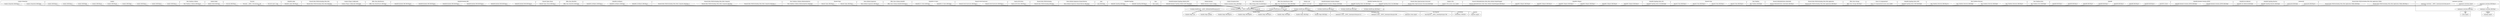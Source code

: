 digraph {
graph [overlap=false]
subgraph cluster_Catalyst_Dispatcher {
	label="Catalyst::Dispatcher";
	"Catalyst::Dispatcher::BEGIN@9";
	"Catalyst::Dispatcher::BEGIN@12";
}
subgraph cluster_Catalyst {
	label="Catalyst";
	"Catalyst::BEGIN@10";
	"Catalyst::BEGIN@13";
	"Catalyst::BEGIN@32";
	"Catalyst::BEGIN@15";
	"Catalyst::BEGIN@9";
	"Catalyst::BEGIN@16";
	"Catalyst::BEGIN@14";
	"Catalyst::BEGIN@8";
	"Catalyst::BEGIN@12";
}
subgraph cluster_Text_Tradition_Collation {
	label="Text::Tradition::Collation";
	"Text::Tradition::Collation::BEGIN@10";
}
subgraph cluster_KiokuX_Model {
	label="KiokuX::Model";
	"KiokuX::Model::BEGIN@7";
}
subgraph cluster_TryCatch {
	label="TryCatch";
	"TryCatch::__ANON__[TryCatch.pm:118]";
	"TryCatch::BEGIN@11";
	"TryCatch::inject_scope";
}
subgraph cluster_KiokuDB_Linker {
	label="KiokuDB::Linker";
	"KiokuDB::Linker::BEGIN@18";
}
subgraph cluster_MooseX_Role_WithOverloading_Meta_Role {
	label="MooseX::Role::WithOverloading::Meta::Role";
	"MooseX::Role::WithOverloading::Meta::Role::BEGIN@1";
}
subgraph cluster_Catalyst_Plugin_ConfigLoader {
	label="Catalyst::Plugin::ConfigLoader";
	"Catalyst::Plugin::ConfigLoader::BEGIN@8";
}
subgraph cluster_DBIx_Class_ResultSource {
	label="DBIx::Class::ResultSource";
	"DBIx::Class::ResultSource::BEGIN@7";
}
subgraph cluster_KiokuDB_Backend_DBI {
	label="KiokuDB::Backend::DBI";
	"KiokuDB::Backend::DBI::BEGIN@30";
	"KiokuDB::Backend::DBI::BEGIN@21";
	"KiokuDB::Backend::DBI::BEGIN@26";
	"KiokuDB::Backend::DBI::BEGIN@28";
	"KiokuDB::Backend::DBI::BEGIN@29";
	"KiokuDB::Backend::DBI::BEGIN@31";
}
subgraph cluster_MooseX_Types_Moose {
	label="MooseX::Types::Moose";
	"MooseX::Types::Moose::BEGIN@11";
}
subgraph cluster_Variable_Magic {
	label="Variable::Magic";
	"Variable::Magic::BEGIN@5";
	"Variable::Magic::BEGIN@3";
	"Variable::Magic::BEGIN@6";
	"Variable::Magic::BEGIN@19";
	"Variable::Magic::BEGIN@605";
	"Variable::Magic::BEGIN@203";
	"Variable::Magic::cast";
	"Variable::Magic::getdata";
}
subgraph cluster_DBIx_Class_ResultSet {
	label="DBIx::Class::ResultSet";
	"DBIx::Class::ResultSet::BEGIN@8";
}
subgraph cluster_KiokuDB_LiveObjects {
	label="KiokuDB::LiveObjects";
	"KiokuDB::LiveObjects::BEGIN@14";
	"KiokuDB::LiveObjects::BEGIN@13";
	"KiokuDB::LiveObjects::BEGIN@7";
}
subgraph cluster_MooseX_Role_WithOverloading_Meta_Role_Composite {
	label="MooseX::Role::WithOverloading::Meta::Role::Composite";
	"MooseX::Role::WithOverloading::Meta::Role::Composite::BEGIN@1.5";
	"MooseX::Role::WithOverloading::Meta::Role::Composite::BEGIN@1.3";
	"MooseX::Role::WithOverloading::Meta::Role::Composite::BEGIN@1";
}
subgraph cluster_UNIVERSAL {
	label="UNIVERSAL";
	"UNIVERSAL::VERSION";
}
subgraph cluster_Text_Tradition_Collation_RelationshipStore {
	label="Text::Tradition::Collation::RelationshipStore";
	"Text::Tradition::Collation::RelationshipStore::BEGIN@7";
}
subgraph cluster_namespace_clean {
	label="namespace::clean";
	"namespace::clean::__ANON__[namespace/clean.pm:311]";
	"namespace::clean::import";
	"namespace::clean::__ANON__[namespace/clean.pm:338]";
}
subgraph cluster_MooseX_Types {
	label="MooseX::Types";
	"MooseX::Types::BEGIN@11";
	"MooseX::Types::BEGIN@14";
}
subgraph cluster_Parse_Method_Signatures {
	label="Parse::Method::Signatures";
	"Parse::Method::Signatures::BEGIN@10";
}
subgraph cluster_warnings {
	label="warnings";
	"warnings::import";
}
subgraph cluster_DBIx_Class_Schema_KiokuDB {
	label="DBIx::Class::Schema::KiokuDB";
	"DBIx::Class::Schema::KiokuDB::BEGIN@14";
}
subgraph cluster_KiokuDB_GC_Naive {
	label="KiokuDB::GC::Naive";
	"KiokuDB::GC::Naive::BEGIN@6";
	"KiokuDB::GC::Naive::BEGIN@7";
}
subgraph cluster_MooseX_StrictConstructor {
	label="MooseX::StrictConstructor";
	"MooseX::StrictConstructor::BEGIN@14";
	"MooseX::StrictConstructor::BEGIN@13";
}
subgraph cluster_Search_GIN_Driver {
	label="Search::GIN::Driver";
	"Search::GIN::Driver::BEGIN@11";
}
subgraph cluster_MooseX_Role_WithOverloading {
	label="MooseX::Role::WithOverloading";
	"MooseX::Role::WithOverloading::BEGIN@1";
}
subgraph cluster_Parse_Method_Signatures_ParamCollection {
	label="Parse::Method::Signatures::ParamCollection";
	"Parse::Method::Signatures::ParamCollection::BEGIN@5";
}
subgraph cluster_main {
	label="main";
	"main::BEGIN@9";
}
subgraph cluster_KiokuDB_TypeMap {
	label="KiokuDB::TypeMap";
	"KiokuDB::TypeMap::BEGIN@10";
	"KiokuDB::TypeMap::BEGIN@9";
}
subgraph cluster_base {
	label="base";
	"base::import";
}
subgraph cluster_KiokuDB_Backend_TypeMap_Default_JSON {
	label="KiokuDB::Backend::TypeMap::Default::JSON";
	"KiokuDB::Backend::TypeMap::Default::JSON::BEGIN@6";
}
subgraph cluster_Module_Runtime {
	label="Module::Runtime";
	"Module::Runtime::require_module";
}
subgraph cluster_Catalyst_Exception_Basic {
	label="Catalyst::Exception::Basic";
	"Catalyst::Exception::Basic::BEGIN@3";
}
subgraph cluster_Exporter {
	label="Exporter";
	"Exporter::import";
}
subgraph cluster_Data_Stream_Bulk_Util {
	label="Data::Stream::Bulk::Util";
	"Data::Stream::Bulk::Util::BEGIN@14";
}
subgraph cluster_DBIx_Class_ResultSource_Table {
	label="DBIx::Class::ResultSource::Table";
	"DBIx::Class::ResultSource::Table::BEGIN@6";
}
subgraph cluster_Module_Load {
	label="Module::Load";
	"Module::Load::load";
}
subgraph cluster_KiokuDB_Backend_Serialize_Delegate {
	label="KiokuDB::Backend::Serialize::Delegate";
	"KiokuDB::Backend::Serialize::Delegate::BEGIN@6";
}
subgraph cluster_KiokuDB_TypeMap_Entry_Set {
	label="KiokuDB::TypeMap::Entry::Set";
	"KiokuDB::TypeMap::Entry::Set::BEGIN@8";
	"KiokuDB::TypeMap::Entry::Set::BEGIN@9";
}
subgraph cluster_MooseX_Meta_TypeConstraint_Structured {
	label="MooseX::Meta::TypeConstraint::Structured";
	"MooseX::Meta::TypeConstraint::Structured::BEGIN@6";
}
subgraph cluster_Catalyst_Utils {
	label="Catalyst::Utils";
	"Catalyst::Utils::ensure_class_loaded";
}
subgraph cluster_MooseX_MethodAttributes_Role_Meta_Method_MaybeWrapped {
	label="MooseX::MethodAttributes::Role::Meta::Method::MaybeWrapped";
	"MooseX::MethodAttributes::Role::Meta::Method::MaybeWrapped::BEGIN@12";
}
subgraph cluster_KiokuDB_Collapser {
	label="KiokuDB::Collapser";
	"KiokuDB::Collapser::BEGIN@17";
	"KiokuDB::Collapser::BEGIN@15";
	"KiokuDB::Collapser::BEGIN@14";
	"KiokuDB::Collapser::BEGIN@20";
	"KiokuDB::Collapser::BEGIN@16";
	"KiokuDB::Collapser::BEGIN@18";
}
subgraph cluster_KiokuDB_TypeMap_Entry_Std {
	label="KiokuDB::TypeMap::Entry::Std";
	"KiokuDB::TypeMap::Entry::Std::BEGIN@6";
}
subgraph cluster_MooseX_Clone {
	label="MooseX::Clone";
	"MooseX::Clone::BEGIN@13";
	"MooseX::Clone::BEGIN@12";
	"MooseX::Clone::BEGIN@10";
	"MooseX::Clone::BEGIN@11";
}
subgraph cluster_Text_Tradition {
	label="Text::Tradition";
	"Text::Tradition::BEGIN@8";
}
subgraph cluster_MooseX_MethodAttributes_Inheritable {
	label="MooseX::MethodAttributes::Inheritable";
	"MooseX::MethodAttributes::Inheritable::BEGIN@12";
}
subgraph cluster_MooseX_Role_WithOverloading_Meta_Role_Application {
	label="MooseX::Role::WithOverloading::Meta::Role::Application";
	"MooseX::Role::WithOverloading::Meta::Role::Application::BEGIN@12";
}
subgraph cluster_DBIx_Class_Storage {
	label="DBIx::Class::Storage";
	"DBIx::Class::Storage::BEGIN@17";
}
subgraph cluster_Class_C3_Componentised {
	label="Class::C3::Componentised";
	"Class::C3::Componentised::ensure_class_loaded";
}
subgraph cluster_KiokuDB_TypeMap_Entry_MOP {
	label="KiokuDB::TypeMap::Entry::MOP";
	"KiokuDB::TypeMap::Entry::MOP::BEGIN@9";
}
subgraph cluster_Text_Tradition_Directory {
	label="Text::Tradition::Directory";
	"Text::Tradition::Directory::BEGIN@8";
	"Text::Tradition::Directory::BEGIN@154";
	"Text::Tradition::Directory::BEGIN@10";
	"Text::Tradition::Directory::BEGIN@9";
}
subgraph cluster_Text_Tradition_Error {
	label="Text::Tradition::Error";
	"Text::Tradition::Error::BEGIN@9";
}
subgraph cluster_KiokuDB {
	label="KiokuDB";
	"KiokuDB::BEGIN@13";
	"KiokuDB::BEGIN@11";
	"KiokuDB::connect";
	"KiokuDB::BEGIN@16";
	"KiokuDB::BEGIN@10";
	"KiokuDB::BEGIN@12";
	"KiokuDB::BEGIN@17";
	"KiokuDB::BEGIN@15";
}
subgraph cluster_KiokuDB_Backend_Serialize_JSPON {
	label="KiokuDB::Backend::Serialize::JSPON";
	"KiokuDB::Backend::Serialize::JSPON::BEGIN@6";
	"KiokuDB::Backend::Serialize::JSPON::BEGIN@7";
}
subgraph cluster_namespace_autoclean {
	label="namespace::autoclean";
	"namespace::autoclean::BEGIN@1";
	"namespace::autoclean::BEGIN@14";
	"namespace::autoclean::__ANON__[namespace/autoclean.pm:57]";
	"namespace::autoclean::BEGIN@2";
	"namespace::autoclean::import";
}
subgraph cluster_B_Hooks_EndOfScope {
	label="B::Hooks::EndOfScope";
	"B::Hooks::EndOfScope::BEGIN@16";
	"B::Hooks::EndOfScope::BEGIN@13";
	"B::Hooks::EndOfScope::__ANON__[B/Hooks/EndOfScope.pm:25]";
	"B::Hooks::EndOfScope::__ANON__[B/Hooks/EndOfScope.pm:26]";
	"B::Hooks::EndOfScope::BEGIN@5";
	"B::Hooks::EndOfScope::on_scope_end";
	"B::Hooks::EndOfScope::BEGIN@14";
}
subgraph cluster_KiokuDB_Set_Deferred {
	label="KiokuDB::Set::Deferred";
	"KiokuDB::Set::Deferred::BEGIN@8";
}
subgraph cluster_KiokuDB_TypeMap_Resolver {
	label="KiokuDB::TypeMap::Resolver";
	"KiokuDB::TypeMap::Resolver::BEGIN@9";
}
subgraph cluster_Sub_Exporter {
	label="Sub::Exporter";
	"Sub::Exporter::__ANON__[Sub/Exporter.pm:756]";
}
subgraph cluster_strict {
	label="strict";
	"strict::import";
}
subgraph cluster_stemmaweb {
	label="stemmaweb";
	"stemmaweb::BEGIN@19";
	"stemmaweb::BEGIN@3";
}
subgraph cluster_MooseX_Role_WithOverloading_Meta_Role_Application_ToRole {
	label="MooseX::Role::WithOverloading::Meta::Role::Application::ToRole";
	"MooseX::Role::WithOverloading::Meta::Role::Application::ToRole::BEGIN@1.4";
	"MooseX::Role::WithOverloading::Meta::Role::Application::ToRole::BEGIN@1";
}
"namespace::autoclean::BEGIN@14" -> "B::Hooks::EndOfScope::BEGIN@13";
"B::Hooks::EndOfScope::__ANON__[B/Hooks/EndOfScope.pm:26]" -> "namespace::clean::__ANON__[namespace/clean.pm:311]";
"B::Hooks::EndOfScope::on_scope_end" -> "Variable::Magic::cast";
"B::Hooks::EndOfScope::BEGIN@14" -> "Variable::Magic::BEGIN@203";
"namespace::autoclean::BEGIN@14" -> "namespace::autoclean::BEGIN@2";
"B::Hooks::EndOfScope::on_scope_end" -> "Variable::Magic::getdata";
"B::Hooks::EndOfScope::BEGIN@14" -> "Variable::Magic::BEGIN@6";
"B::Hooks::EndOfScope::BEGIN@14" -> "Variable::Magic::BEGIN@19";
"B::Hooks::EndOfScope::BEGIN@16" -> "Sub::Exporter::__ANON__[Sub/Exporter.pm:756]";
"namespace::autoclean::BEGIN@14" -> "B::Hooks::EndOfScope::BEGIN@16";
"namespace::autoclean::BEGIN@1" -> "strict::import";
"Catalyst::Utils::ensure_class_loaded" -> "B::Hooks::EndOfScope::__ANON__[B/Hooks/EndOfScope.pm:26]";
"Catalyst::Plugin::ConfigLoader::BEGIN@8" -> "B::Hooks::EndOfScope::__ANON__[B/Hooks/EndOfScope.pm:26]";
"MooseX::Meta::TypeConstraint::Structured::BEGIN@6" -> "B::Hooks::EndOfScope::__ANON__[B/Hooks/EndOfScope.pm:26]";
"stemmaweb::BEGIN@19" -> "B::Hooks::EndOfScope::__ANON__[B/Hooks/EndOfScope.pm:26]";
"Catalyst::BEGIN@12" -> "B::Hooks::EndOfScope::__ANON__[B/Hooks/EndOfScope.pm:26]";
"Text::Tradition::Error::BEGIN@9" -> "B::Hooks::EndOfScope::__ANON__[B/Hooks/EndOfScope.pm:26]";
"Text::Tradition::Directory::BEGIN@8" -> "B::Hooks::EndOfScope::__ANON__[B/Hooks/EndOfScope.pm:26]";
"MooseX::Role::WithOverloading::Meta::Role::Composite::BEGIN@1.5" -> "B::Hooks::EndOfScope::__ANON__[B/Hooks/EndOfScope.pm:26]";
"Catalyst::BEGIN@15" -> "B::Hooks::EndOfScope::__ANON__[B/Hooks/EndOfScope.pm:26]";
"KiokuDB::BEGIN@10" -> "B::Hooks::EndOfScope::__ANON__[B/Hooks/EndOfScope.pm:26]";
"MooseX::Clone::BEGIN@12" -> "B::Hooks::EndOfScope::__ANON__[B/Hooks/EndOfScope.pm:26]";
"Text::Tradition::BEGIN@8" -> "B::Hooks::EndOfScope::__ANON__[B/Hooks/EndOfScope.pm:26]";
"KiokuX::Model::BEGIN@7" -> "B::Hooks::EndOfScope::__ANON__[B/Hooks/EndOfScope.pm:26]";
"DBIx::Class::ResultSource::BEGIN@7" -> "B::Hooks::EndOfScope::__ANON__[B/Hooks/EndOfScope.pm:26]";
"DBIx::Class::Storage::BEGIN@17" -> "B::Hooks::EndOfScope::__ANON__[B/Hooks/EndOfScope.pm:26]";
"KiokuDB::Backend::TypeMap::Default::JSON::BEGIN@6" -> "B::Hooks::EndOfScope::__ANON__[B/Hooks/EndOfScope.pm:26]";
"KiokuDB::Collapser::BEGIN@20" -> "B::Hooks::EndOfScope::__ANON__[B/Hooks/EndOfScope.pm:26]";
"Catalyst::BEGIN@32" -> "B::Hooks::EndOfScope::__ANON__[B/Hooks/EndOfScope.pm:26]";
"Module::Runtime::require_module" -> "B::Hooks::EndOfScope::__ANON__[B/Hooks/EndOfScope.pm:26]";
"MooseX::Role::WithOverloading::Meta::Role::Composite::BEGIN@1" -> "B::Hooks::EndOfScope::__ANON__[B/Hooks/EndOfScope.pm:26]";
"MooseX::StrictConstructor::BEGIN@13" -> "B::Hooks::EndOfScope::__ANON__[B/Hooks/EndOfScope.pm:26]";
"KiokuDB::GC::Naive::BEGIN@7" -> "B::Hooks::EndOfScope::__ANON__[B/Hooks/EndOfScope.pm:26]";
"base::import" -> "B::Hooks::EndOfScope::__ANON__[B/Hooks/EndOfScope.pm:26]";
"KiokuDB::Backend::DBI::BEGIN@26" -> "B::Hooks::EndOfScope::__ANON__[B/Hooks/EndOfScope.pm:26]";
"DBIx::Class::ResultSet::BEGIN@8" -> "B::Hooks::EndOfScope::__ANON__[B/Hooks/EndOfScope.pm:26]";
"MooseX::Role::WithOverloading::Meta::Role::Composite::BEGIN@1.3" -> "B::Hooks::EndOfScope::__ANON__[B/Hooks/EndOfScope.pm:26]";
"KiokuDB::LiveObjects::BEGIN@7" -> "B::Hooks::EndOfScope::__ANON__[B/Hooks/EndOfScope.pm:26]";
"KiokuDB::BEGIN@16" -> "B::Hooks::EndOfScope::__ANON__[B/Hooks/EndOfScope.pm:26]";
"KiokuDB::Linker::BEGIN@18" -> "B::Hooks::EndOfScope::__ANON__[B/Hooks/EndOfScope.pm:26]";
"KiokuDB::Backend::DBI::BEGIN@28" -> "B::Hooks::EndOfScope::__ANON__[B/Hooks/EndOfScope.pm:26]";
"KiokuDB::TypeMap::Entry::Std::BEGIN@6" -> "B::Hooks::EndOfScope::__ANON__[B/Hooks/EndOfScope.pm:26]";
"MooseX::Types::BEGIN@14" -> "B::Hooks::EndOfScope::__ANON__[B/Hooks/EndOfScope.pm:26]";
"DBIx::Class::Schema::KiokuDB::BEGIN@14" -> "B::Hooks::EndOfScope::__ANON__[B/Hooks/EndOfScope.pm:26]";
"Module::Load::load" -> "B::Hooks::EndOfScope::__ANON__[B/Hooks/EndOfScope.pm:26]";
"Data::Stream::Bulk::Util::BEGIN@14" -> "B::Hooks::EndOfScope::__ANON__[B/Hooks/EndOfScope.pm:26]";
"MooseX::Clone::BEGIN@11" -> "B::Hooks::EndOfScope::__ANON__[B/Hooks/EndOfScope.pm:26]";
"Text::Tradition::Directory::BEGIN@10" -> "B::Hooks::EndOfScope::__ANON__[B/Hooks/EndOfScope.pm:26]";
"Text::Tradition::Collation::BEGIN@10" -> "B::Hooks::EndOfScope::__ANON__[B/Hooks/EndOfScope.pm:26]";
"KiokuDB::Backend::DBI::BEGIN@29" -> "B::Hooks::EndOfScope::__ANON__[B/Hooks/EndOfScope.pm:26]";
"MooseX::MethodAttributes::Inheritable::BEGIN@12" -> "B::Hooks::EndOfScope::__ANON__[B/Hooks/EndOfScope.pm:26]";
"KiokuDB::LiveObjects::BEGIN@14" -> "B::Hooks::EndOfScope::__ANON__[B/Hooks/EndOfScope.pm:26]";
"Catalyst::BEGIN@10" -> "B::Hooks::EndOfScope::__ANON__[B/Hooks/EndOfScope.pm:26]";
"KiokuDB::BEGIN@17" -> "B::Hooks::EndOfScope::__ANON__[B/Hooks/EndOfScope.pm:26]";
"KiokuDB::BEGIN@12" -> "B::Hooks::EndOfScope::__ANON__[B/Hooks/EndOfScope.pm:26]";
"Catalyst::BEGIN@9" -> "B::Hooks::EndOfScope::__ANON__[B/Hooks/EndOfScope.pm:26]";
"MooseX::Clone::BEGIN@10" -> "B::Hooks::EndOfScope::__ANON__[B/Hooks/EndOfScope.pm:26]";
"DBIx::Class::ResultSource::Table::BEGIN@6" -> "B::Hooks::EndOfScope::__ANON__[B/Hooks/EndOfScope.pm:26]";
"Parse::Method::Signatures::BEGIN@10" -> "B::Hooks::EndOfScope::__ANON__[B/Hooks/EndOfScope.pm:26]";
"MooseX::Role::WithOverloading::Meta::Role::Application::ToRole::BEGIN@1" -> "B::Hooks::EndOfScope::__ANON__[B/Hooks/EndOfScope.pm:26]";
"KiokuDB::Backend::DBI::BEGIN@21" -> "B::Hooks::EndOfScope::__ANON__[B/Hooks/EndOfScope.pm:26]";
"KiokuDB::Backend::DBI::BEGIN@30" -> "B::Hooks::EndOfScope::__ANON__[B/Hooks/EndOfScope.pm:26]";
"TryCatch::BEGIN@11" -> "B::Hooks::EndOfScope::__ANON__[B/Hooks/EndOfScope.pm:26]";
"KiokuDB::Collapser::BEGIN@16" -> "B::Hooks::EndOfScope::__ANON__[B/Hooks/EndOfScope.pm:26]";
"KiokuDB::Backend::Serialize::JSPON::BEGIN@7" -> "B::Hooks::EndOfScope::__ANON__[B/Hooks/EndOfScope.pm:26]";
"KiokuDB::TypeMap::BEGIN@9" -> "B::Hooks::EndOfScope::__ANON__[B/Hooks/EndOfScope.pm:26]";
"KiokuDB::Set::Deferred::BEGIN@8" -> "B::Hooks::EndOfScope::__ANON__[B/Hooks/EndOfScope.pm:26]";
"MooseX::Types::BEGIN@11" -> "B::Hooks::EndOfScope::__ANON__[B/Hooks/EndOfScope.pm:26]";
"Search::GIN::Driver::BEGIN@11" -> "B::Hooks::EndOfScope::__ANON__[B/Hooks/EndOfScope.pm:26]";
"KiokuDB::connect" -> "B::Hooks::EndOfScope::__ANON__[B/Hooks/EndOfScope.pm:26]";
"KiokuDB::TypeMap::Entry::MOP::BEGIN@9" -> "B::Hooks::EndOfScope::__ANON__[B/Hooks/EndOfScope.pm:26]";
"KiokuDB::BEGIN@11" -> "B::Hooks::EndOfScope::__ANON__[B/Hooks/EndOfScope.pm:26]";
"MooseX::Role::WithOverloading::Meta::Role::Application::ToRole::BEGIN@1.4" -> "B::Hooks::EndOfScope::__ANON__[B/Hooks/EndOfScope.pm:26]";
"Catalyst::BEGIN@13" -> "B::Hooks::EndOfScope::__ANON__[B/Hooks/EndOfScope.pm:26]";
"KiokuDB::Backend::Serialize::JSPON::BEGIN@6" -> "B::Hooks::EndOfScope::__ANON__[B/Hooks/EndOfScope.pm:26]";
"KiokuDB::Collapser::BEGIN@14" -> "B::Hooks::EndOfScope::__ANON__[B/Hooks/EndOfScope.pm:26]";
"KiokuDB::TypeMap::Entry::Set::BEGIN@8" -> "B::Hooks::EndOfScope::__ANON__[B/Hooks/EndOfScope.pm:26]";
"Catalyst::BEGIN@16" -> "B::Hooks::EndOfScope::__ANON__[B/Hooks/EndOfScope.pm:26]";
"Text::Tradition::Directory::BEGIN@9" -> "B::Hooks::EndOfScope::__ANON__[B/Hooks/EndOfScope.pm:26]";
"KiokuDB::GC::Naive::BEGIN@6" -> "B::Hooks::EndOfScope::__ANON__[B/Hooks/EndOfScope.pm:26]";
"MooseX::MethodAttributes::Role::Meta::Method::MaybeWrapped::BEGIN@12" -> "B::Hooks::EndOfScope::__ANON__[B/Hooks/EndOfScope.pm:26]";
"Text::Tradition::Collation::RelationshipStore::BEGIN@7" -> "B::Hooks::EndOfScope::__ANON__[B/Hooks/EndOfScope.pm:26]";
"MooseX::Types::Moose::BEGIN@11" -> "B::Hooks::EndOfScope::__ANON__[B/Hooks/EndOfScope.pm:26]";
"KiokuDB::BEGIN@15" -> "B::Hooks::EndOfScope::__ANON__[B/Hooks/EndOfScope.pm:26]";
"MooseX::Clone::BEGIN@13" -> "B::Hooks::EndOfScope::__ANON__[B/Hooks/EndOfScope.pm:26]";
"Parse::Method::Signatures::ParamCollection::BEGIN@5" -> "B::Hooks::EndOfScope::__ANON__[B/Hooks/EndOfScope.pm:26]";
"stemmaweb::BEGIN@3" -> "B::Hooks::EndOfScope::__ANON__[B/Hooks/EndOfScope.pm:26]";
"Catalyst::BEGIN@8" -> "B::Hooks::EndOfScope::__ANON__[B/Hooks/EndOfScope.pm:26]";
"KiokuDB::TypeMap::BEGIN@10" -> "B::Hooks::EndOfScope::__ANON__[B/Hooks/EndOfScope.pm:26]";
"KiokuDB::Backend::DBI::BEGIN@31" -> "B::Hooks::EndOfScope::__ANON__[B/Hooks/EndOfScope.pm:26]";
"KiokuDB::Collapser::BEGIN@17" -> "B::Hooks::EndOfScope::__ANON__[B/Hooks/EndOfScope.pm:26]";
"Class::C3::Componentised::ensure_class_loaded" -> "B::Hooks::EndOfScope::__ANON__[B/Hooks/EndOfScope.pm:26]";
"Catalyst::Dispatcher::BEGIN@12" -> "B::Hooks::EndOfScope::__ANON__[B/Hooks/EndOfScope.pm:26]";
"KiokuDB::LiveObjects::BEGIN@13" -> "B::Hooks::EndOfScope::__ANON__[B/Hooks/EndOfScope.pm:26]";
"KiokuDB::TypeMap::Resolver::BEGIN@9" -> "B::Hooks::EndOfScope::__ANON__[B/Hooks/EndOfScope.pm:26]";
"MooseX::Role::WithOverloading::Meta::Role::BEGIN@1" -> "B::Hooks::EndOfScope::__ANON__[B/Hooks/EndOfScope.pm:26]";
"Catalyst::Dispatcher::BEGIN@9" -> "B::Hooks::EndOfScope::__ANON__[B/Hooks/EndOfScope.pm:26]";
"KiokuDB::BEGIN@13" -> "B::Hooks::EndOfScope::__ANON__[B/Hooks/EndOfScope.pm:26]";
"KiokuDB::Collapser::BEGIN@15" -> "B::Hooks::EndOfScope::__ANON__[B/Hooks/EndOfScope.pm:26]";
"MooseX::Role::WithOverloading::Meta::Role::Application::BEGIN@12" -> "B::Hooks::EndOfScope::__ANON__[B/Hooks/EndOfScope.pm:26]";
"KiokuDB::Collapser::BEGIN@18" -> "B::Hooks::EndOfScope::__ANON__[B/Hooks/EndOfScope.pm:26]";
"Catalyst::BEGIN@14" -> "B::Hooks::EndOfScope::__ANON__[B/Hooks/EndOfScope.pm:26]";
"MooseX::StrictConstructor::BEGIN@14" -> "B::Hooks::EndOfScope::__ANON__[B/Hooks/EndOfScope.pm:26]";
"main::BEGIN@9" -> "B::Hooks::EndOfScope::__ANON__[B/Hooks/EndOfScope.pm:26]";
"Catalyst::Exception::Basic::BEGIN@3" -> "B::Hooks::EndOfScope::__ANON__[B/Hooks/EndOfScope.pm:26]";
"Text::Tradition::Directory::BEGIN@154" -> "B::Hooks::EndOfScope::__ANON__[B/Hooks/EndOfScope.pm:26]";
"KiokuDB::TypeMap::Entry::Set::BEGIN@9" -> "B::Hooks::EndOfScope::__ANON__[B/Hooks/EndOfScope.pm:26]";
"KiokuDB::Backend::Serialize::Delegate::BEGIN@6" -> "B::Hooks::EndOfScope::__ANON__[B/Hooks/EndOfScope.pm:26]";
"MooseX::Role::WithOverloading::BEGIN@1" -> "B::Hooks::EndOfScope::__ANON__[B/Hooks/EndOfScope.pm:26]";
"B::Hooks::EndOfScope::__ANON__[B/Hooks/EndOfScope.pm:26]" -> "namespace::clean::__ANON__[namespace/clean.pm:338]";
"B::Hooks::EndOfScope::BEGIN@14" -> "Variable::Magic::BEGIN@605";
"namespace::autoclean::BEGIN@14" -> "B::Hooks::EndOfScope::BEGIN@14";
"B::Hooks::EndOfScope::BEGIN@14" -> "Exporter::import";
"B::Hooks::EndOfScope::BEGIN@14" -> "Variable::Magic::BEGIN@3";
"Variable::Magic::cast" -> "B::Hooks::EndOfScope::__ANON__[B/Hooks/EndOfScope.pm:25]";
"namespace::autoclean::BEGIN@14" -> "namespace::autoclean::BEGIN@1";
"namespace::autoclean::BEGIN@2" -> "warnings::import";
"namespace::clean::import" -> "B::Hooks::EndOfScope::on_scope_end";
"TryCatch::inject_scope" -> "B::Hooks::EndOfScope::on_scope_end";
"namespace::autoclean::import" -> "B::Hooks::EndOfScope::on_scope_end";
"B::Hooks::EndOfScope::BEGIN@14" -> "Variable::Magic::BEGIN@5";
"B::Hooks::EndOfScope::__ANON__[B/Hooks/EndOfScope.pm:26]" -> "namespace::autoclean::__ANON__[namespace/autoclean.pm:57]";
"namespace::autoclean::BEGIN@14" -> "B::Hooks::EndOfScope::BEGIN@5";
"B::Hooks::EndOfScope::BEGIN@14" -> "UNIVERSAL::VERSION";
"B::Hooks::EndOfScope::__ANON__[B/Hooks/EndOfScope.pm:26]" -> "TryCatch::__ANON__[TryCatch.pm:118]";
}
